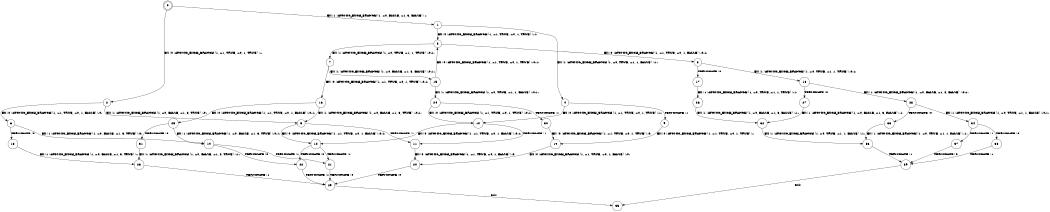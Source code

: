 digraph BCG {
size = "7, 10.5";
center = TRUE;
node [shape = circle];
0 [peripheries = 2];
0 -> 1 [label = "EX !1 !ATOMIC_EXCH_BRANCH (1, +0, FALSE, +1, 3, FALSE) !::"];
0 -> 2 [label = "EX !0 !ATOMIC_EXCH_BRANCH (1, +1, TRUE, +0, 1, TRUE) !::"];
1 -> 3 [label = "EX !0 !ATOMIC_EXCH_BRANCH (1, +1, TRUE, +0, 1, TRUE) !:1:"];
1 -> 4 [label = "EX !1 !ATOMIC_EXCH_BRANCH (1, +0, TRUE, +1, 1, FALSE) !:1:"];
2 -> 5 [label = "EX !1 !ATOMIC_EXCH_BRANCH (1, +0, FALSE, +1, 3, TRUE) !:0:"];
2 -> 6 [label = "EX !0 !ATOMIC_EXCH_BRANCH (1, +1, TRUE, +0, 1, FALSE) !:0:"];
3 -> 7 [label = "EX !1 !ATOMIC_EXCH_BRANCH (1, +0, TRUE, +1, 1, TRUE) !:0:1:"];
3 -> 8 [label = "EX !0 !ATOMIC_EXCH_BRANCH (1, +1, TRUE, +0, 1, FALSE) !:0:1:"];
4 -> 9 [label = "TERMINATE !1"];
4 -> 10 [label = "EX !0 !ATOMIC_EXCH_BRANCH (1, +1, TRUE, +0, 1, TRUE) !:1:"];
5 -> 11 [label = "TERMINATE !1"];
5 -> 12 [label = "EX !0 !ATOMIC_EXCH_BRANCH (1, +1, TRUE, +0, 1, FALSE) !:0:1:"];
6 -> 13 [label = "TERMINATE !0"];
6 -> 14 [label = "EX !1 !ATOMIC_EXCH_BRANCH (1, +0, FALSE, +1, 3, TRUE) !:0:"];
7 -> 15 [label = "EX !1 !ATOMIC_EXCH_BRANCH (1, +0, FALSE, +1, 3, FALSE) !:0:1:"];
7 -> 16 [label = "EX !0 !ATOMIC_EXCH_BRANCH (1, +1, TRUE, +0, 1, TRUE) !:0:1:"];
8 -> 17 [label = "TERMINATE !0"];
8 -> 18 [label = "EX !1 !ATOMIC_EXCH_BRANCH (1, +0, TRUE, +1, 1, TRUE) !:0:1:"];
9 -> 19 [label = "EX !0 !ATOMIC_EXCH_BRANCH (1, +1, TRUE, +0, 1, TRUE) !::"];
10 -> 11 [label = "TERMINATE !1"];
10 -> 12 [label = "EX !0 !ATOMIC_EXCH_BRANCH (1, +1, TRUE, +0, 1, FALSE) !:0:1:"];
11 -> 20 [label = "EX !0 !ATOMIC_EXCH_BRANCH (1, +1, TRUE, +0, 1, FALSE) !:0:"];
12 -> 21 [label = "TERMINATE !1"];
12 -> 22 [label = "TERMINATE !0"];
13 -> 23 [label = "EX !1 !ATOMIC_EXCH_BRANCH (1, +0, FALSE, +1, 3, TRUE) !::"];
14 -> 21 [label = "TERMINATE !1"];
14 -> 22 [label = "TERMINATE !0"];
15 -> 24 [label = "EX !1 !ATOMIC_EXCH_BRANCH (1, +0, TRUE, +1, 1, FALSE) !:0:1:"];
15 -> 3 [label = "EX !0 !ATOMIC_EXCH_BRANCH (1, +1, TRUE, +0, 1, TRUE) !:0:1:"];
16 -> 5 [label = "EX !1 !ATOMIC_EXCH_BRANCH (1, +0, FALSE, +1, 3, TRUE) !:0:1:"];
16 -> 25 [label = "EX !0 !ATOMIC_EXCH_BRANCH (1, +1, TRUE, +0, 1, FALSE) !:0:1:"];
17 -> 26 [label = "EX !1 !ATOMIC_EXCH_BRANCH (1, +0, TRUE, +1, 1, TRUE) !:1:"];
18 -> 27 [label = "TERMINATE !0"];
18 -> 28 [label = "EX !1 !ATOMIC_EXCH_BRANCH (1, +0, FALSE, +1, 3, FALSE) !:0:1:"];
19 -> 20 [label = "EX !0 !ATOMIC_EXCH_BRANCH (1, +1, TRUE, +0, 1, FALSE) !:0:"];
20 -> 29 [label = "TERMINATE !0"];
21 -> 29 [label = "TERMINATE !0"];
22 -> 29 [label = "TERMINATE !1"];
23 -> 29 [label = "TERMINATE !1"];
24 -> 30 [label = "TERMINATE !1"];
24 -> 10 [label = "EX !0 !ATOMIC_EXCH_BRANCH (1, +1, TRUE, +0, 1, TRUE) !:0:1:"];
25 -> 31 [label = "TERMINATE !0"];
25 -> 14 [label = "EX !1 !ATOMIC_EXCH_BRANCH (1, +0, FALSE, +1, 3, TRUE) !:0:1:"];
26 -> 32 [label = "EX !1 !ATOMIC_EXCH_BRANCH (1, +0, FALSE, +1, 3, FALSE) !:1:"];
27 -> 32 [label = "EX !1 !ATOMIC_EXCH_BRANCH (1, +0, FALSE, +1, 3, FALSE) !:1:"];
28 -> 33 [label = "TERMINATE !0"];
28 -> 34 [label = "EX !1 !ATOMIC_EXCH_BRANCH (1, +0, TRUE, +1, 1, FALSE) !:0:1:"];
29 -> 35 [label = "exit"];
30 -> 19 [label = "EX !0 !ATOMIC_EXCH_BRANCH (1, +1, TRUE, +0, 1, TRUE) !:0:"];
31 -> 23 [label = "EX !1 !ATOMIC_EXCH_BRANCH (1, +0, FALSE, +1, 3, TRUE) !:1:"];
32 -> 36 [label = "EX !1 !ATOMIC_EXCH_BRANCH (1, +0, TRUE, +1, 1, FALSE) !:1:"];
33 -> 36 [label = "EX !1 !ATOMIC_EXCH_BRANCH (1, +0, TRUE, +1, 1, FALSE) !:1:"];
34 -> 37 [label = "TERMINATE !1"];
34 -> 38 [label = "TERMINATE !0"];
36 -> 39 [label = "TERMINATE !1"];
37 -> 39 [label = "TERMINATE !0"];
38 -> 39 [label = "TERMINATE !1"];
39 -> 35 [label = "exit"];
}
